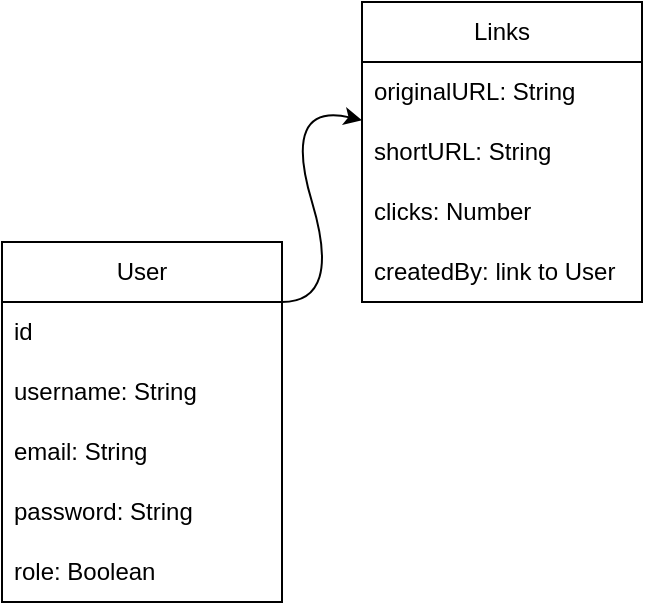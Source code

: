 <mxfile version="22.1.4" type="device">
  <diagram name="Страница — 1" id="cWFCaknLBC2b92_DdGGr">
    <mxGraphModel dx="683" dy="371" grid="1" gridSize="10" guides="1" tooltips="1" connect="1" arrows="1" fold="1" page="1" pageScale="1" pageWidth="827" pageHeight="1169" math="0" shadow="0">
      <root>
        <mxCell id="0" />
        <mxCell id="1" parent="0" />
        <mxCell id="kNN9AzqoS2QBKBzfiJOT-2" value="User" style="swimlane;fontStyle=0;childLayout=stackLayout;horizontal=1;startSize=30;horizontalStack=0;resizeParent=1;resizeParentMax=0;resizeLast=0;collapsible=1;marginBottom=0;whiteSpace=wrap;html=1;" vertex="1" parent="1">
          <mxGeometry x="10" y="230" width="140" height="180" as="geometry">
            <mxRectangle x="10" y="230" width="70" height="30" as="alternateBounds" />
          </mxGeometry>
        </mxCell>
        <mxCell id="kNN9AzqoS2QBKBzfiJOT-3" value="id" style="text;strokeColor=none;fillColor=none;align=left;verticalAlign=middle;spacingLeft=4;spacingRight=4;overflow=hidden;points=[[0,0.5],[1,0.5]];portConstraint=eastwest;rotatable=0;whiteSpace=wrap;html=1;" vertex="1" parent="kNN9AzqoS2QBKBzfiJOT-2">
          <mxGeometry y="30" width="140" height="30" as="geometry" />
        </mxCell>
        <mxCell id="kNN9AzqoS2QBKBzfiJOT-4" value="username: String" style="text;strokeColor=none;fillColor=none;align=left;verticalAlign=middle;spacingLeft=4;spacingRight=4;overflow=hidden;points=[[0,0.5],[1,0.5]];portConstraint=eastwest;rotatable=0;whiteSpace=wrap;html=1;" vertex="1" parent="kNN9AzqoS2QBKBzfiJOT-2">
          <mxGeometry y="60" width="140" height="30" as="geometry" />
        </mxCell>
        <mxCell id="kNN9AzqoS2QBKBzfiJOT-5" value="email: String" style="text;strokeColor=none;fillColor=none;align=left;verticalAlign=middle;spacingLeft=4;spacingRight=4;overflow=hidden;points=[[0,0.5],[1,0.5]];portConstraint=eastwest;rotatable=0;whiteSpace=wrap;html=1;" vertex="1" parent="kNN9AzqoS2QBKBzfiJOT-2">
          <mxGeometry y="90" width="140" height="30" as="geometry" />
        </mxCell>
        <mxCell id="kNN9AzqoS2QBKBzfiJOT-6" value="password: String" style="text;strokeColor=none;fillColor=none;align=left;verticalAlign=middle;spacingLeft=4;spacingRight=4;overflow=hidden;points=[[0,0.5],[1,0.5]];portConstraint=eastwest;rotatable=0;whiteSpace=wrap;html=1;" vertex="1" parent="kNN9AzqoS2QBKBzfiJOT-2">
          <mxGeometry y="120" width="140" height="30" as="geometry" />
        </mxCell>
        <mxCell id="kNN9AzqoS2QBKBzfiJOT-7" value="role: Boolean" style="text;strokeColor=none;fillColor=none;align=left;verticalAlign=middle;spacingLeft=4;spacingRight=4;overflow=hidden;points=[[0,0.5],[1,0.5]];portConstraint=eastwest;rotatable=0;whiteSpace=wrap;html=1;" vertex="1" parent="kNN9AzqoS2QBKBzfiJOT-2">
          <mxGeometry y="150" width="140" height="30" as="geometry" />
        </mxCell>
        <mxCell id="kNN9AzqoS2QBKBzfiJOT-8" value="" style="curved=1;endArrow=classic;html=1;rounded=0;" edge="1" parent="1" target="kNN9AzqoS2QBKBzfiJOT-9">
          <mxGeometry width="50" height="50" relative="1" as="geometry">
            <mxPoint x="150" y="260" as="sourcePoint" />
            <mxPoint x="260" y="170" as="targetPoint" />
            <Array as="points">
              <mxPoint x="180" y="260" />
              <mxPoint x="150" y="160" />
            </Array>
          </mxGeometry>
        </mxCell>
        <mxCell id="kNN9AzqoS2QBKBzfiJOT-9" value="Links" style="swimlane;fontStyle=0;childLayout=stackLayout;horizontal=1;startSize=30;horizontalStack=0;resizeParent=1;resizeParentMax=0;resizeLast=0;collapsible=1;marginBottom=0;whiteSpace=wrap;html=1;" vertex="1" parent="1">
          <mxGeometry x="190" y="110" width="140" height="150" as="geometry" />
        </mxCell>
        <mxCell id="kNN9AzqoS2QBKBzfiJOT-10" value="originalURL: String" style="text;strokeColor=none;fillColor=none;align=left;verticalAlign=middle;spacingLeft=4;spacingRight=4;overflow=hidden;points=[[0,0.5],[1,0.5]];portConstraint=eastwest;rotatable=0;whiteSpace=wrap;html=1;" vertex="1" parent="kNN9AzqoS2QBKBzfiJOT-9">
          <mxGeometry y="30" width="140" height="30" as="geometry" />
        </mxCell>
        <mxCell id="kNN9AzqoS2QBKBzfiJOT-11" value="shortURL: String" style="text;strokeColor=none;fillColor=none;align=left;verticalAlign=middle;spacingLeft=4;spacingRight=4;overflow=hidden;points=[[0,0.5],[1,0.5]];portConstraint=eastwest;rotatable=0;whiteSpace=wrap;html=1;" vertex="1" parent="kNN9AzqoS2QBKBzfiJOT-9">
          <mxGeometry y="60" width="140" height="30" as="geometry" />
        </mxCell>
        <mxCell id="kNN9AzqoS2QBKBzfiJOT-12" value="clicks: Number" style="text;strokeColor=none;fillColor=none;align=left;verticalAlign=middle;spacingLeft=4;spacingRight=4;overflow=hidden;points=[[0,0.5],[1,0.5]];portConstraint=eastwest;rotatable=0;whiteSpace=wrap;html=1;" vertex="1" parent="kNN9AzqoS2QBKBzfiJOT-9">
          <mxGeometry y="90" width="140" height="30" as="geometry" />
        </mxCell>
        <mxCell id="kNN9AzqoS2QBKBzfiJOT-13" value="createdBy: link to User" style="text;strokeColor=none;fillColor=none;align=left;verticalAlign=middle;spacingLeft=4;spacingRight=4;overflow=hidden;points=[[0,0.5],[1,0.5]];portConstraint=eastwest;rotatable=0;whiteSpace=wrap;html=1;" vertex="1" parent="kNN9AzqoS2QBKBzfiJOT-9">
          <mxGeometry y="120" width="140" height="30" as="geometry" />
        </mxCell>
      </root>
    </mxGraphModel>
  </diagram>
</mxfile>
